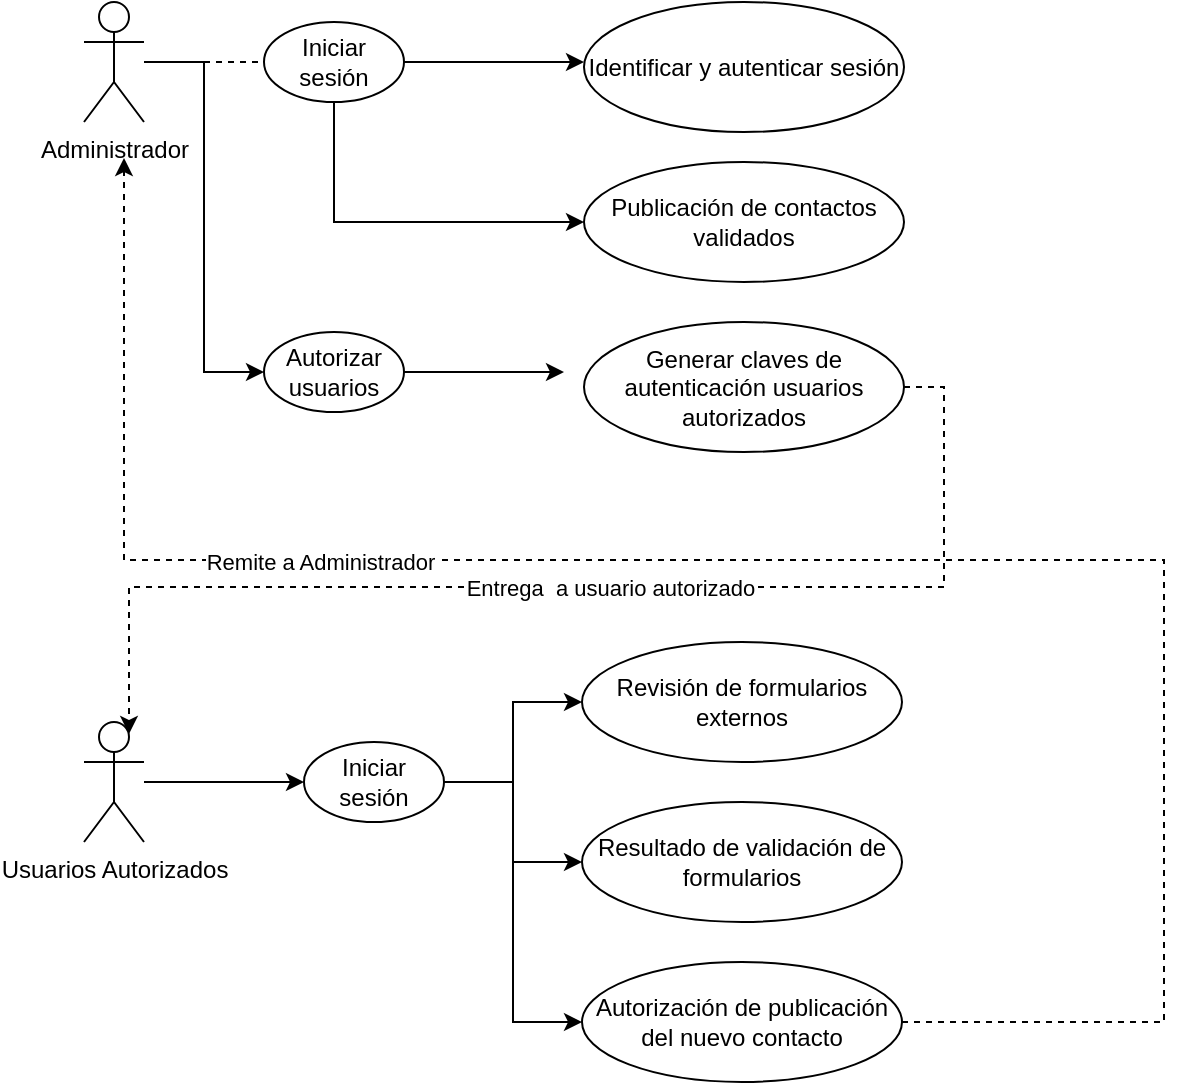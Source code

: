 <mxfile version="14.9.2" type="github">
  <diagram id="zgLd770Cf6noGVPnSQC5" name="Page-1">
    <mxGraphModel dx="868" dy="450" grid="1" gridSize="10" guides="1" tooltips="1" connect="1" arrows="1" fold="1" page="1" pageScale="1" pageWidth="850" pageHeight="1100" math="0" shadow="0">
      <root>
        <mxCell id="0" />
        <mxCell id="1" parent="0" />
        <mxCell id="CWv5y_CbBSuaEag7CATC-24" style="edgeStyle=orthogonalEdgeStyle;rounded=0;orthogonalLoop=1;jettySize=auto;html=1;entryX=0;entryY=0.5;entryDx=0;entryDy=0;" edge="1" parent="1" source="CWv5y_CbBSuaEag7CATC-1" target="CWv5y_CbBSuaEag7CATC-8">
          <mxGeometry relative="1" as="geometry" />
        </mxCell>
        <mxCell id="CWv5y_CbBSuaEag7CATC-1" value="Administrador" style="shape=umlActor;verticalLabelPosition=bottom;verticalAlign=top;html=1;outlineConnect=0;" vertex="1" parent="1">
          <mxGeometry x="70" y="40" width="30" height="60" as="geometry" />
        </mxCell>
        <mxCell id="CWv5y_CbBSuaEag7CATC-19" style="edgeStyle=orthogonalEdgeStyle;rounded=0;orthogonalLoop=1;jettySize=auto;html=1;exitX=0.5;exitY=1;exitDx=0;exitDy=0;entryX=0;entryY=0.5;entryDx=0;entryDy=0;" edge="1" parent="1" source="CWv5y_CbBSuaEag7CATC-2" target="CWv5y_CbBSuaEag7CATC-13">
          <mxGeometry relative="1" as="geometry" />
        </mxCell>
        <mxCell id="CWv5y_CbBSuaEag7CATC-23" style="edgeStyle=orthogonalEdgeStyle;rounded=0;orthogonalLoop=1;jettySize=auto;html=1;exitX=1;exitY=0.5;exitDx=0;exitDy=0;entryX=0;entryY=0.462;entryDx=0;entryDy=0;entryPerimeter=0;" edge="1" parent="1" source="CWv5y_CbBSuaEag7CATC-2" target="CWv5y_CbBSuaEag7CATC-3">
          <mxGeometry relative="1" as="geometry" />
        </mxCell>
        <mxCell id="CWv5y_CbBSuaEag7CATC-2" value="Iniciar sesión" style="ellipse;whiteSpace=wrap;html=1;" vertex="1" parent="1">
          <mxGeometry x="160" y="50" width="70" height="40" as="geometry" />
        </mxCell>
        <mxCell id="CWv5y_CbBSuaEag7CATC-3" value="Identificar y autenticar sesión" style="ellipse;whiteSpace=wrap;html=1;" vertex="1" parent="1">
          <mxGeometry x="320" y="40" width="160" height="65" as="geometry" />
        </mxCell>
        <mxCell id="CWv5y_CbBSuaEag7CATC-25" style="edgeStyle=orthogonalEdgeStyle;rounded=0;orthogonalLoop=1;jettySize=auto;html=1;exitX=1;exitY=0.5;exitDx=0;exitDy=0;" edge="1" parent="1" source="CWv5y_CbBSuaEag7CATC-8">
          <mxGeometry relative="1" as="geometry">
            <mxPoint x="310" y="225" as="targetPoint" />
          </mxGeometry>
        </mxCell>
        <mxCell id="CWv5y_CbBSuaEag7CATC-8" value="Autorizar usuarios" style="ellipse;whiteSpace=wrap;html=1;" vertex="1" parent="1">
          <mxGeometry x="160" y="205" width="70" height="40" as="geometry" />
        </mxCell>
        <mxCell id="CWv5y_CbBSuaEag7CATC-35" style="edgeStyle=orthogonalEdgeStyle;rounded=0;orthogonalLoop=1;jettySize=auto;html=1;exitX=1;exitY=0.5;exitDx=0;exitDy=0;entryX=0.75;entryY=0.1;entryDx=0;entryDy=0;entryPerimeter=0;dashed=1;" edge="1" parent="1" source="CWv5y_CbBSuaEag7CATC-9" target="CWv5y_CbBSuaEag7CATC-14">
          <mxGeometry relative="1" as="geometry" />
        </mxCell>
        <mxCell id="CWv5y_CbBSuaEag7CATC-36" value="Entrega&amp;nbsp; a usuario autorizado" style="edgeLabel;html=1;align=center;verticalAlign=middle;resizable=0;points=[];" vertex="1" connectable="0" parent="CWv5y_CbBSuaEag7CATC-35">
          <mxGeometry x="-0.045" relative="1" as="geometry">
            <mxPoint as="offset" />
          </mxGeometry>
        </mxCell>
        <mxCell id="CWv5y_CbBSuaEag7CATC-9" value="Generar claves de autenticación usuarios autorizados" style="ellipse;whiteSpace=wrap;html=1;" vertex="1" parent="1">
          <mxGeometry x="320" y="200" width="160" height="65" as="geometry" />
        </mxCell>
        <mxCell id="CWv5y_CbBSuaEag7CATC-10" value="Revisión de formularios externos" style="ellipse;whiteSpace=wrap;html=1;" vertex="1" parent="1">
          <mxGeometry x="319" y="360" width="160" height="60" as="geometry" />
        </mxCell>
        <mxCell id="CWv5y_CbBSuaEag7CATC-11" value="Resultado de validación de formularios" style="ellipse;whiteSpace=wrap;html=1;" vertex="1" parent="1">
          <mxGeometry x="319" y="440" width="160" height="60" as="geometry" />
        </mxCell>
        <mxCell id="CWv5y_CbBSuaEag7CATC-33" style="edgeStyle=orthogonalEdgeStyle;rounded=0;orthogonalLoop=1;jettySize=auto;html=1;exitX=1;exitY=0.5;exitDx=0;exitDy=0;dashed=1;" edge="1" parent="1" source="CWv5y_CbBSuaEag7CATC-12">
          <mxGeometry relative="1" as="geometry">
            <mxPoint x="90" y="118" as="targetPoint" />
            <Array as="points">
              <mxPoint x="610" y="550" />
              <mxPoint x="610" y="319" />
              <mxPoint x="90" y="319" />
            </Array>
          </mxGeometry>
        </mxCell>
        <mxCell id="CWv5y_CbBSuaEag7CATC-34" value="Remite a Administrador" style="edgeLabel;html=1;align=center;verticalAlign=middle;resizable=0;points=[];" vertex="1" connectable="0" parent="CWv5y_CbBSuaEag7CATC-33">
          <mxGeometry x="0.448" y="1" relative="1" as="geometry">
            <mxPoint as="offset" />
          </mxGeometry>
        </mxCell>
        <mxCell id="CWv5y_CbBSuaEag7CATC-12" value="Autorización de publicación del nuevo contacto" style="ellipse;whiteSpace=wrap;html=1;" vertex="1" parent="1">
          <mxGeometry x="319" y="520" width="160" height="60" as="geometry" />
        </mxCell>
        <mxCell id="CWv5y_CbBSuaEag7CATC-13" value="Publicación de contactos validados" style="ellipse;whiteSpace=wrap;html=1;" vertex="1" parent="1">
          <mxGeometry x="320" y="120" width="160" height="60" as="geometry" />
        </mxCell>
        <mxCell id="CWv5y_CbBSuaEag7CATC-28" style="edgeStyle=orthogonalEdgeStyle;rounded=0;orthogonalLoop=1;jettySize=auto;html=1;" edge="1" parent="1" source="CWv5y_CbBSuaEag7CATC-14" target="CWv5y_CbBSuaEag7CATC-27">
          <mxGeometry relative="1" as="geometry" />
        </mxCell>
        <mxCell id="CWv5y_CbBSuaEag7CATC-14" value="Usuarios Autorizados" style="shape=umlActor;verticalLabelPosition=bottom;verticalAlign=top;html=1;outlineConnect=0;" vertex="1" parent="1">
          <mxGeometry x="70" y="400" width="30" height="60" as="geometry" />
        </mxCell>
        <mxCell id="CWv5y_CbBSuaEag7CATC-15" value="" style="endArrow=none;dashed=1;html=1;entryX=0;entryY=0.5;entryDx=0;entryDy=0;edgeStyle=orthogonalEdgeStyle;" edge="1" parent="1" source="CWv5y_CbBSuaEag7CATC-1" target="CWv5y_CbBSuaEag7CATC-2">
          <mxGeometry width="50" height="50" relative="1" as="geometry">
            <mxPoint x="180" y="160" as="sourcePoint" />
            <mxPoint x="230" y="110" as="targetPoint" />
          </mxGeometry>
        </mxCell>
        <mxCell id="CWv5y_CbBSuaEag7CATC-29" style="edgeStyle=orthogonalEdgeStyle;rounded=0;orthogonalLoop=1;jettySize=auto;html=1;exitX=1;exitY=0.5;exitDx=0;exitDy=0;entryX=0;entryY=0.5;entryDx=0;entryDy=0;" edge="1" parent="1" source="CWv5y_CbBSuaEag7CATC-27" target="CWv5y_CbBSuaEag7CATC-10">
          <mxGeometry relative="1" as="geometry" />
        </mxCell>
        <mxCell id="CWv5y_CbBSuaEag7CATC-30" style="edgeStyle=orthogonalEdgeStyle;rounded=0;orthogonalLoop=1;jettySize=auto;html=1;exitX=1;exitY=0.5;exitDx=0;exitDy=0;entryX=0;entryY=0.5;entryDx=0;entryDy=0;" edge="1" parent="1" source="CWv5y_CbBSuaEag7CATC-27" target="CWv5y_CbBSuaEag7CATC-11">
          <mxGeometry relative="1" as="geometry" />
        </mxCell>
        <mxCell id="CWv5y_CbBSuaEag7CATC-31" style="edgeStyle=orthogonalEdgeStyle;rounded=0;orthogonalLoop=1;jettySize=auto;html=1;exitX=1;exitY=0.5;exitDx=0;exitDy=0;entryX=0;entryY=0.5;entryDx=0;entryDy=0;" edge="1" parent="1" source="CWv5y_CbBSuaEag7CATC-27" target="CWv5y_CbBSuaEag7CATC-12">
          <mxGeometry relative="1" as="geometry" />
        </mxCell>
        <mxCell id="CWv5y_CbBSuaEag7CATC-27" value="Iniciar sesión" style="ellipse;whiteSpace=wrap;html=1;" vertex="1" parent="1">
          <mxGeometry x="180" y="410" width="70" height="40" as="geometry" />
        </mxCell>
      </root>
    </mxGraphModel>
  </diagram>
</mxfile>
